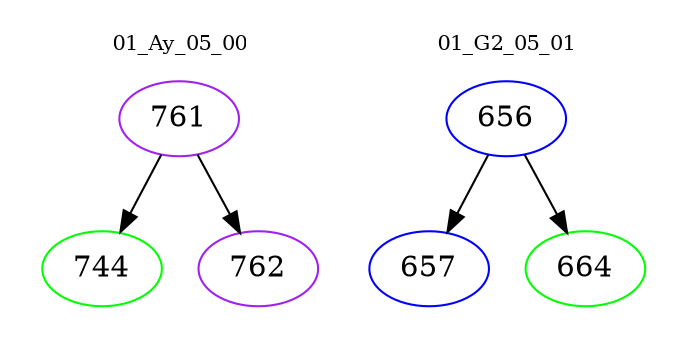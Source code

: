 digraph{
subgraph cluster_0 {
color = white
label = "01_Ay_05_00";
fontsize=10;
T0_761 [label="761", color="purple"]
T0_761 -> T0_744 [color="black"]
T0_744 [label="744", color="green"]
T0_761 -> T0_762 [color="black"]
T0_762 [label="762", color="purple"]
}
subgraph cluster_1 {
color = white
label = "01_G2_05_01";
fontsize=10;
T1_656 [label="656", color="blue"]
T1_656 -> T1_657 [color="black"]
T1_657 [label="657", color="blue"]
T1_656 -> T1_664 [color="black"]
T1_664 [label="664", color="green"]
}
}
